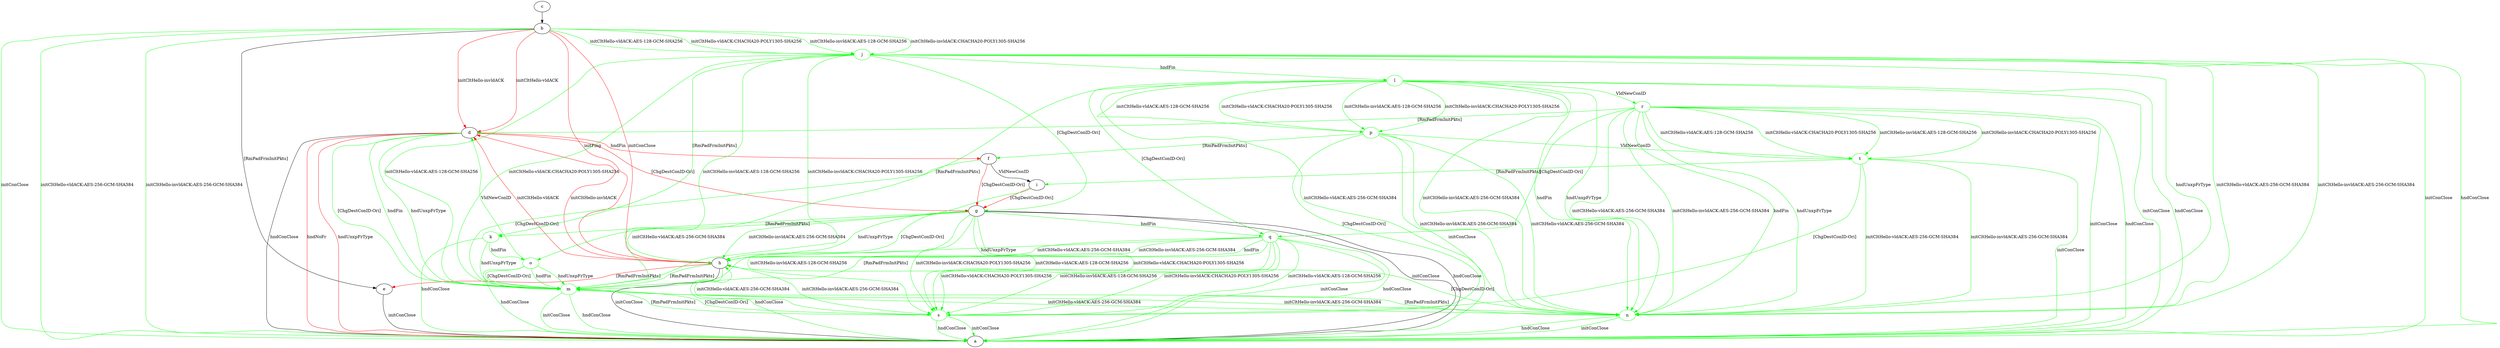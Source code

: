 digraph "" {
	b -> a	[key=0,
		color=green,
		label="initConClose "];
	b -> a	[key=1,
		color=green,
		label="initCltHello-vldACK:AES-256-GCM-SHA384 "];
	b -> a	[key=2,
		color=green,
		label="initCltHello-invldACK:AES-256-GCM-SHA384 "];
	b -> d	[key=0,
		color=red,
		label="initCltHello-vldACK "];
	b -> d	[key=1,
		color=red,
		label="initCltHello-invldACK "];
	b -> e	[key=0,
		label="[RmPadFrmInitPkts] "];
	b -> h	[key=0,
		color=red,
		label="initPing "];
	b -> h	[key=1,
		color=red,
		label="initConClose "];
	j	[color=green];
	b -> j	[key=0,
		color=green,
		label="initCltHello-vldACK:AES-128-GCM-SHA256 "];
	b -> j	[key=1,
		color=green,
		label="initCltHello-vldACK:CHACHA20-POLY1305-SHA256 "];
	b -> j	[key=2,
		color=green,
		label="initCltHello-invldACK:AES-128-GCM-SHA256 "];
	b -> j	[key=3,
		color=green,
		label="initCltHello-invldACK:CHACHA20-POLY1305-SHA256 "];
	c -> b	[key=0];
	d -> a	[key=0,
		label="hndConClose "];
	d -> a	[key=1,
		color=red,
		label="hndNoFr "];
	d -> a	[key=2,
		color=red,
		label="hndUnxpFrType "];
	d -> f	[key=0,
		color=red,
		label="hndFin "];
	d -> g	[key=0,
		color=red,
		label="[ChgDestConID-Ori] "];
	m	[color=green];
	d -> m	[key=0,
		color=green,
		label="hndFin "];
	d -> m	[key=1,
		color=green,
		label="hndUnxpFrType "];
	d -> m	[key=2,
		color=green,
		label="[ChgDestConID-Ori] "];
	e -> a	[key=0,
		label="initConClose "];
	f -> g	[key=0,
		color=red,
		label="[ChgDestConID-Ori] "];
	f -> i	[key=0,
		label="VldNewConID "];
	f -> m	[key=0,
		color=green,
		label="[ChgDestConID-Ori] "];
	g -> a	[key=0,
		label="initConClose "];
	g -> a	[key=1,
		label="hndConClose "];
	g -> h	[key=0,
		color=green,
		label="initCltHello-vldACK:AES-256-GCM-SHA384 "];
	g -> h	[key=1,
		color=green,
		label="initCltHello-invldACK:AES-256-GCM-SHA384 "];
	g -> h	[key=2,
		color=green,
		label="hndUnxpFrType "];
	k	[color=green];
	g -> k	[key=0,
		color=green,
		label="[RmPadFrmInitPkts] "];
	q	[color=green];
	g -> q	[key=0,
		color=green,
		label="hndFin "];
	s	[color=green];
	g -> s	[key=0,
		color=green,
		label="initCltHello-vldACK:AES-128-GCM-SHA256 "];
	g -> s	[key=1,
		color=green,
		label="initCltHello-vldACK:CHACHA20-POLY1305-SHA256 "];
	g -> s	[key=2,
		color=green,
		label="initCltHello-invldACK:AES-128-GCM-SHA256 "];
	g -> s	[key=3,
		color=green,
		label="initCltHello-invldACK:CHACHA20-POLY1305-SHA256 "];
	h -> a	[key=0,
		label="initConClose "];
	h -> a	[key=1,
		color=green,
		label="hndConClose "];
	h -> d	[key=0,
		color=red,
		label="initCltHello-vldACK "];
	h -> d	[key=1,
		color=red,
		label="initCltHello-invldACK "];
	h -> e	[key=0,
		color=red,
		label="[RmPadFrmInitPkts] "];
	h -> m	[key=0,
		color=green,
		label="[RmPadFrmInitPkts] "];
	i -> g	[key=0,
		color=red,
		label="[ChgDestConID-Ori] "];
	i -> m	[key=0,
		color=green,
		label="[ChgDestConID-Ori] "];
	j -> a	[key=0,
		color=green,
		label="initConClose "];
	j -> a	[key=1,
		color=green,
		label="hndConClose "];
	j -> g	[key=0,
		color=green,
		label="[ChgDestConID-Ori] "];
	j -> k	[key=0,
		color=green,
		label="[RmPadFrmInitPkts] "];
	l	[color=green];
	j -> l	[key=0,
		color=green,
		label="hndFin "];
	j -> m	[key=0,
		color=green,
		label="initCltHello-vldACK:AES-128-GCM-SHA256 "];
	j -> m	[key=1,
		color=green,
		label="initCltHello-vldACK:CHACHA20-POLY1305-SHA256 "];
	j -> m	[key=2,
		color=green,
		label="initCltHello-invldACK:AES-128-GCM-SHA256 "];
	j -> m	[key=3,
		color=green,
		label="initCltHello-invldACK:CHACHA20-POLY1305-SHA256 "];
	n	[color=green];
	j -> n	[key=0,
		color=green,
		label="initCltHello-vldACK:AES-256-GCM-SHA384 "];
	j -> n	[key=1,
		color=green,
		label="initCltHello-invldACK:AES-256-GCM-SHA384 "];
	j -> n	[key=2,
		color=green,
		label="hndUnxpFrType "];
	k -> a	[key=0,
		color=green,
		label="hndConClose "];
	k -> m	[key=0,
		color=green,
		label="hndUnxpFrType "];
	o	[color=green];
	k -> o	[key=0,
		color=green,
		label="hndFin "];
	l -> a	[key=0,
		color=green,
		label="initConClose "];
	l -> a	[key=1,
		color=green,
		label="hndConClose "];
	l -> n	[key=0,
		color=green,
		label="initCltHello-vldACK:AES-256-GCM-SHA384 "];
	l -> n	[key=1,
		color=green,
		label="initCltHello-invldACK:AES-256-GCM-SHA384 "];
	l -> n	[key=2,
		color=green,
		label="hndFin "];
	l -> n	[key=3,
		color=green,
		label="hndUnxpFrType "];
	l -> o	[key=0,
		color=green,
		label="[RmPadFrmInitPkts] "];
	p	[color=green];
	l -> p	[key=0,
		color=green,
		label="initCltHello-vldACK:AES-128-GCM-SHA256 "];
	l -> p	[key=1,
		color=green,
		label="initCltHello-vldACK:CHACHA20-POLY1305-SHA256 "];
	l -> p	[key=2,
		color=green,
		label="initCltHello-invldACK:AES-128-GCM-SHA256 "];
	l -> p	[key=3,
		color=green,
		label="initCltHello-invldACK:CHACHA20-POLY1305-SHA256 "];
	l -> q	[key=0,
		color=green,
		label="[ChgDestConID-Ori] "];
	r	[color=green];
	l -> r	[key=0,
		color=green,
		label="VldNewConID "];
	m -> a	[key=0,
		color=green,
		label="initConClose "];
	m -> a	[key=1,
		color=green,
		label="hndConClose "];
	m -> n	[key=0,
		color=green,
		label="initCltHello-vldACK:AES-256-GCM-SHA384 "];
	m -> n	[key=1,
		color=green,
		label="initCltHello-invldACK:AES-256-GCM-SHA384 "];
	m -> s	[key=0,
		color=green,
		label="[ChgDestConID-Ori] "];
	n -> a	[key=0,
		color=green,
		label="initConClose "];
	n -> a	[key=1,
		color=green,
		label="hndConClose "];
	n -> h	[key=0,
		color=green,
		label="[ChgDestConID-Ori] "];
	n -> m	[key=0,
		color=green,
		label="[RmPadFrmInitPkts] "];
	o -> a	[key=0,
		color=green,
		label="hndConClose "];
	o -> d	[key=0,
		color=green,
		label="VldNewConID "];
	o -> m	[key=0,
		color=green,
		label="hndFin "];
	o -> m	[key=1,
		color=green,
		label="hndUnxpFrType "];
	o -> m	[key=2,
		color=green,
		label="[ChgDestConID-Ori] "];
	p -> a	[key=0,
		color=green,
		label="initConClose "];
	p -> f	[key=0,
		color=green,
		label="[RmPadFrmInitPkts] "];
	p -> n	[key=0,
		color=green,
		label="initCltHello-vldACK:AES-256-GCM-SHA384 "];
	p -> n	[key=1,
		color=green,
		label="initCltHello-invldACK:AES-256-GCM-SHA384 "];
	p -> s	[key=0,
		color=green,
		label="[ChgDestConID-Ori] "];
	t	[color=green];
	p -> t	[key=0,
		color=green,
		label="VldNewConID "];
	q -> a	[key=0,
		color=green,
		label="initConClose "];
	q -> a	[key=1,
		color=green,
		label="hndConClose "];
	q -> h	[key=0,
		color=green,
		label="initCltHello-vldACK:AES-256-GCM-SHA384 "];
	q -> h	[key=1,
		color=green,
		label="initCltHello-invldACK:AES-256-GCM-SHA384 "];
	q -> h	[key=2,
		color=green,
		label="hndFin "];
	q -> h	[key=3,
		color=green,
		label="hndUnxpFrType "];
	q -> m	[key=0,
		color=green,
		label="[RmPadFrmInitPkts] "];
	q -> s	[key=0,
		color=green,
		label="initCltHello-vldACK:AES-128-GCM-SHA256 "];
	q -> s	[key=1,
		color=green,
		label="initCltHello-vldACK:CHACHA20-POLY1305-SHA256 "];
	q -> s	[key=2,
		color=green,
		label="initCltHello-invldACK:AES-128-GCM-SHA256 "];
	q -> s	[key=3,
		color=green,
		label="initCltHello-invldACK:CHACHA20-POLY1305-SHA256 "];
	r -> a	[key=0,
		color=green,
		label="initConClose "];
	r -> a	[key=1,
		color=green,
		label="hndConClose "];
	r -> d	[key=0,
		color=green,
		label="[RmPadFrmInitPkts] "];
	r -> n	[key=0,
		color=green,
		label="initCltHello-vldACK:AES-256-GCM-SHA384 "];
	r -> n	[key=1,
		color=green,
		label="initCltHello-invldACK:AES-256-GCM-SHA384 "];
	r -> n	[key=2,
		color=green,
		label="hndFin "];
	r -> n	[key=3,
		color=green,
		label="hndUnxpFrType "];
	r -> q	[key=0,
		color=green,
		label="[ChgDestConID-Ori] "];
	r -> t	[key=0,
		color=green,
		label="initCltHello-vldACK:AES-128-GCM-SHA256 "];
	r -> t	[key=1,
		color=green,
		label="initCltHello-vldACK:CHACHA20-POLY1305-SHA256 "];
	r -> t	[key=2,
		color=green,
		label="initCltHello-invldACK:AES-128-GCM-SHA256 "];
	r -> t	[key=3,
		color=green,
		label="initCltHello-invldACK:CHACHA20-POLY1305-SHA256 "];
	s -> a	[key=0,
		color=green,
		label="initConClose "];
	s -> a	[key=1,
		color=green,
		label="hndConClose "];
	s -> h	[key=0,
		color=green,
		label="initCltHello-vldACK:AES-256-GCM-SHA384 "];
	s -> h	[key=1,
		color=green,
		label="initCltHello-invldACK:AES-256-GCM-SHA384 "];
	s -> m	[key=0,
		color=green,
		label="[RmPadFrmInitPkts] "];
	t -> a	[key=0,
		color=green,
		label="initConClose "];
	t -> i	[key=0,
		color=green,
		label="[RmPadFrmInitPkts] "];
	t -> n	[key=0,
		color=green,
		label="initCltHello-vldACK:AES-256-GCM-SHA384 "];
	t -> n	[key=1,
		color=green,
		label="initCltHello-invldACK:AES-256-GCM-SHA384 "];
	t -> s	[key=0,
		color=green,
		label="[ChgDestConID-Ori] "];
}
